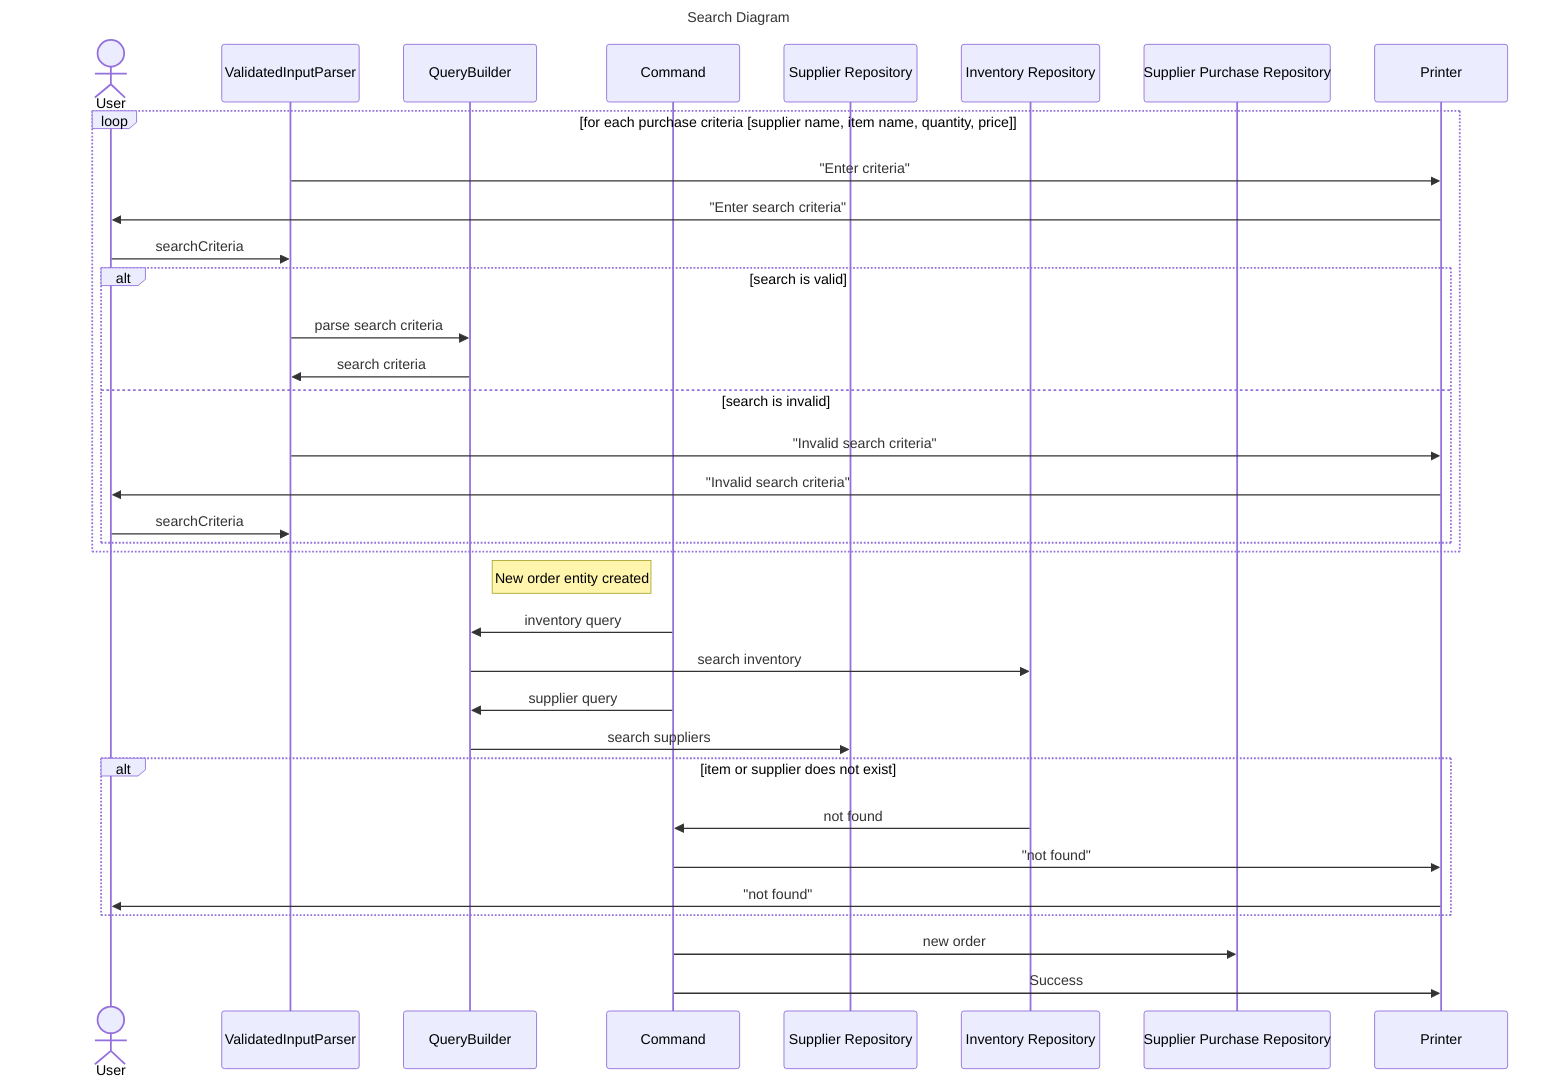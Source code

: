 ---
title: Search Diagram
---

sequenceDiagram
    actor u as User
    participant i as ValidatedInputParser
    participant q as QueryBuilder
    participant c as Command
    participant sr as Supplier Repository
    participant ir as Inventory Repository
    participant spr as Supplier Purchase Repository
    participant p as Printer

    loop for each purchase criteria [supplier name, item name, quantity, price]
        i ->> p: "Enter criteria"
        p ->> u: "Enter search criteria"
        u ->> i: searchCriteria

        alt search is valid
            i ->> q: parse search criteria
            q ->> i: search criteria
        else search is invalid
            i ->> p: "Invalid search criteria"
            p ->> u: "Invalid search criteria"
            u ->> i: searchCriteria
        end
    end

    note left of c: New order entity created
    c ->> q: inventory query
    q ->> ir: search inventory
    c ->> q: supplier query
    q ->> sr: search suppliers
    alt item or supplier does not exist
        ir ->> c: not found
        c ->> p: "not found"
        p ->> u: "not found"
    end
    c->>spr: new order
    c->>p: Success